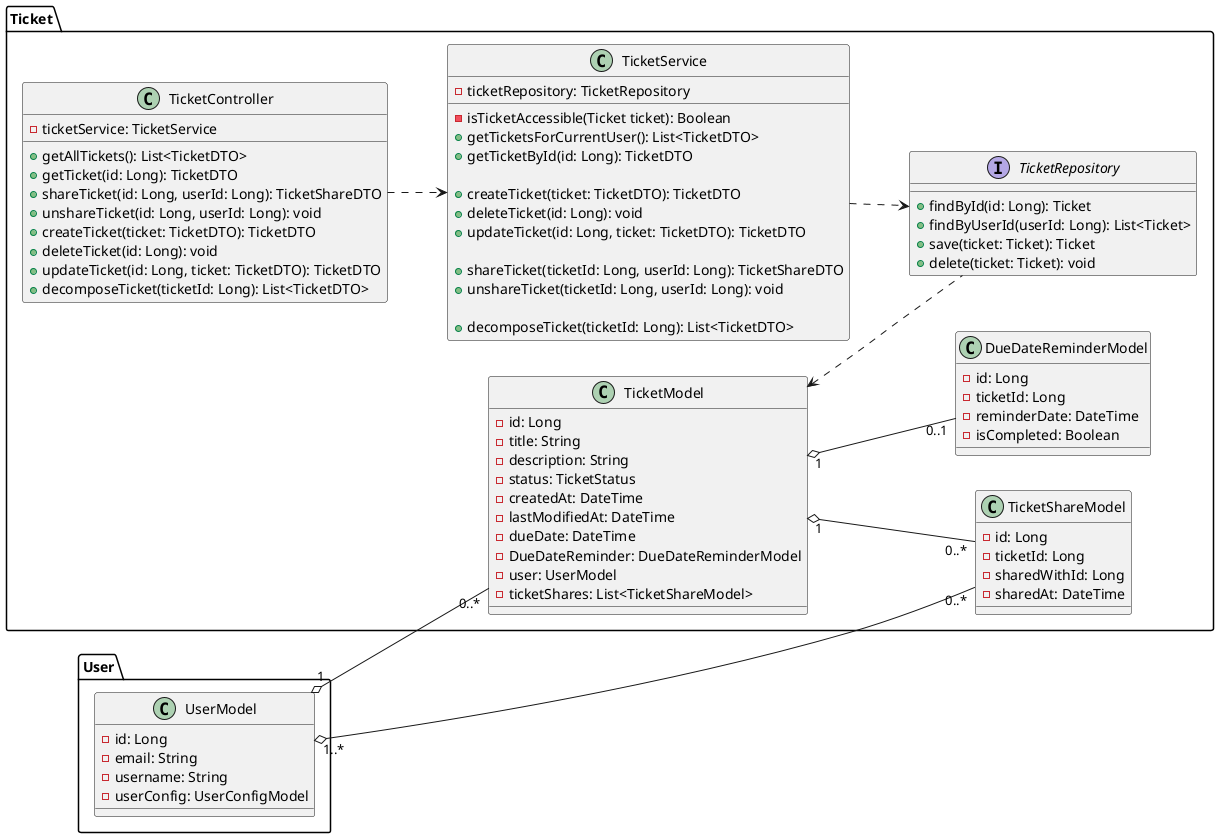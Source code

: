 @startuml Ticket Management System - Extended Class Diagram

left to right direction

package "Ticket" {
  class TicketController {
    -ticketService: TicketService
    +getAllTickets(): List<TicketDTO>
    +getTicket(id: Long): TicketDTO
    +shareTicket(id: Long, userId: Long): TicketShareDTO
    +unshareTicket(id: Long, userId: Long): void
    +createTicket(ticket: TicketDTO): TicketDTO
    +deleteTicket(id: Long): void
    +updateTicket(id: Long, ticket: TicketDTO): TicketDTO
    +decomposeTicket(ticketId: Long): List<TicketDTO>
  }

  class TicketService {
    -ticketRepository: TicketRepository
    -isTicketAccessible(Ticket ticket): Boolean
    +getTicketsForCurrentUser(): List<TicketDTO>
    +getTicketById(id: Long): TicketDTO

    +createTicket(ticket: TicketDTO): TicketDTO
    +deleteTicket(id: Long): void
    +updateTicket(id: Long, ticket: TicketDTO): TicketDTO

    +shareTicket(ticketId: Long, userId: Long): TicketShareDTO
    +unshareTicket(ticketId: Long, userId: Long): void

    +decomposeTicket(ticketId: Long): List<TicketDTO>
  }

  interface TicketRepository {
    +findById(id: Long): Ticket
    +findByUserId(userId: Long): List<Ticket>
    +save(ticket: Ticket): Ticket
    +delete(ticket: Ticket): void
  }

  class TicketModel {
    -id: Long
    -title: String
    -description: String
    -status: TicketStatus
    -createdAt: DateTime
    -lastModifiedAt: DateTime
    -dueDate: DateTime
    -DueDateReminder: DueDateReminderModel
    -user: UserModel
    -ticketShares: List<TicketShareModel>
  }

  class TicketShareModel {
    -id: Long
    -ticketId: Long
    -sharedWithId: Long
    -sharedAt: DateTime
  }
  class DueDateReminderModel {
    -id: Long
    -ticketId: Long
    -reminderDate: DateTime
    -isCompleted: Boolean
  }
}


package "User" {
  class UserModel {
    -id: Long
    -email: String
    -username: String
    -userConfig: UserConfigModel
  }
}

UserModel "1" o-- "0..*" TicketModel
TicketModel "1" o-- "0..*" TicketShareModel
UserModel "1..*" o-- "0..*" TicketShareModel
TicketModel "1" o-- "0..1" DueDateReminderModel

TicketModel <.. TicketRepository
TicketService ..> TicketRepository
TicketController ..> TicketService

@enduml